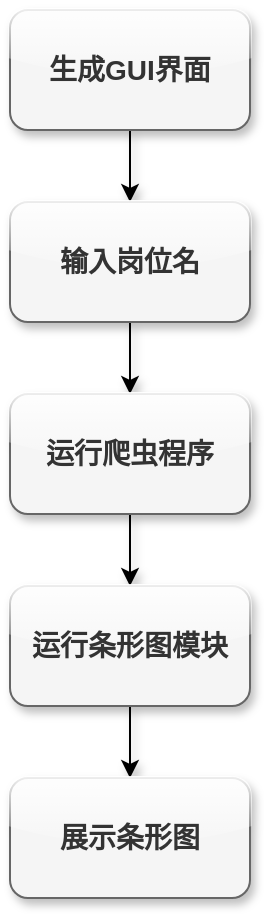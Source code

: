 <mxfile>
    <diagram id="eBxYXELY6byqIT9UIokw" name="图形界面模块流程图">
        <mxGraphModel dx="1293" dy="955" grid="0" gridSize="10" guides="1" tooltips="1" connect="1" arrows="1" fold="1" page="1" pageScale="1" pageWidth="827" pageHeight="1169" background="#ffffff" math="0" shadow="0">
            <root>
                <mxCell id="0"/>
                <mxCell id="1" parent="0"/>
                <mxCell id="6" value="" style="edgeStyle=none;html=1;fontSize=14;fontColor=#000000;strokeColor=#000000;sketch=0;shadow=1;" edge="1" parent="1" source="4" target="5">
                    <mxGeometry relative="1" as="geometry"/>
                </mxCell>
                <mxCell id="4" value="生成GUI界面" style="rounded=1;whiteSpace=wrap;html=1;fillColor=#f5f5f5;fontColor=#333333;strokeColor=#666666;glass=1;shadow=1;sketch=0;fontSize=14;fontStyle=1" vertex="1" parent="1">
                    <mxGeometry x="322" y="151" width="120" height="60" as="geometry"/>
                </mxCell>
                <mxCell id="8" value="" style="edgeStyle=none;sketch=0;html=1;shadow=1;fontSize=14;fontColor=#000000;strokeColor=#000000;" edge="1" parent="1" source="5" target="7">
                    <mxGeometry relative="1" as="geometry"/>
                </mxCell>
                <mxCell id="5" value="输入岗位名" style="whiteSpace=wrap;html=1;fontSize=14;fillColor=#f5f5f5;strokeColor=#666666;fontColor=#333333;rounded=1;glass=1;shadow=1;sketch=0;fontStyle=1;" vertex="1" parent="1">
                    <mxGeometry x="322" y="247" width="120" height="60" as="geometry"/>
                </mxCell>
                <mxCell id="10" value="" style="edgeStyle=none;sketch=0;html=1;shadow=1;fontSize=14;fontColor=#000000;strokeColor=#000000;" edge="1" parent="1" source="7" target="9">
                    <mxGeometry relative="1" as="geometry"/>
                </mxCell>
                <mxCell id="7" value="运行爬虫程序" style="whiteSpace=wrap;html=1;fontSize=14;fillColor=#f5f5f5;strokeColor=#666666;fontColor=#333333;rounded=1;glass=1;shadow=1;sketch=0;fontStyle=1;" vertex="1" parent="1">
                    <mxGeometry x="322" y="343" width="120" height="60" as="geometry"/>
                </mxCell>
                <mxCell id="12" value="" style="edgeStyle=none;sketch=0;html=1;shadow=1;fontSize=14;fontColor=#000000;strokeColor=#000000;" edge="1" parent="1" source="9" target="11">
                    <mxGeometry relative="1" as="geometry"/>
                </mxCell>
                <mxCell id="9" value="运行条形图模块" style="whiteSpace=wrap;html=1;fontSize=14;fillColor=#f5f5f5;strokeColor=#666666;fontColor=#333333;rounded=1;glass=1;shadow=1;sketch=0;fontStyle=1;" vertex="1" parent="1">
                    <mxGeometry x="322" y="439" width="120" height="60" as="geometry"/>
                </mxCell>
                <mxCell id="11" value="展示条形图" style="whiteSpace=wrap;html=1;fontSize=14;fillColor=#f5f5f5;strokeColor=#666666;fontColor=#333333;rounded=1;glass=1;shadow=1;sketch=0;fontStyle=1;" vertex="1" parent="1">
                    <mxGeometry x="322" y="535" width="120" height="60" as="geometry"/>
                </mxCell>
            </root>
        </mxGraphModel>
    </diagram>
    <diagram name="爬虫模块流程图" id="OY1eiYfIYbuWS09gHf3W">
        <mxGraphModel dx="1099" dy="812" grid="0" gridSize="10" guides="1" tooltips="1" connect="1" arrows="1" fold="1" page="1" pageScale="1" pageWidth="827" pageHeight="1169" background="#ffffff" math="0" shadow="0">
            <root>
                <mxCell id="UCAcqEbHo8z8DOgMn5ua-0"/>
                <mxCell id="UCAcqEbHo8z8DOgMn5ua-1" parent="UCAcqEbHo8z8DOgMn5ua-0"/>
                <mxCell id="UCAcqEbHo8z8DOgMn5ua-2" value="" style="edgeStyle=none;html=1;fontSize=14;fontColor=#000000;strokeColor=#000000;sketch=0;shadow=1;" edge="1" parent="UCAcqEbHo8z8DOgMn5ua-1" source="UCAcqEbHo8z8DOgMn5ua-3" target="UCAcqEbHo8z8DOgMn5ua-5">
                    <mxGeometry relative="1" as="geometry"/>
                </mxCell>
                <mxCell id="UCAcqEbHo8z8DOgMn5ua-3" value="运行爬虫模块" style="rounded=1;whiteSpace=wrap;html=1;fillColor=#f5f5f5;fontColor=#333333;strokeColor=#666666;glass=1;shadow=1;sketch=0;fontSize=14;fontStyle=1" vertex="1" parent="UCAcqEbHo8z8DOgMn5ua-1">
                    <mxGeometry x="322" y="151" width="120" height="60" as="geometry"/>
                </mxCell>
                <mxCell id="UCAcqEbHo8z8DOgMn5ua-12" value="" style="edgeStyle=none;sketch=0;html=1;shadow=1;fontSize=14;fontColor=#000000;strokeColor=#000000;" edge="1" parent="UCAcqEbHo8z8DOgMn5ua-1" source="UCAcqEbHo8z8DOgMn5ua-5" target="UCAcqEbHo8z8DOgMn5ua-11">
                    <mxGeometry relative="1" as="geometry"/>
                </mxCell>
                <mxCell id="UCAcqEbHo8z8DOgMn5ua-5" value="初始化爬虫程序" style="whiteSpace=wrap;html=1;fontSize=14;fillColor=#f5f5f5;strokeColor=#666666;fontColor=#333333;rounded=1;glass=1;shadow=1;sketch=0;fontStyle=1;" vertex="1" parent="UCAcqEbHo8z8DOgMn5ua-1">
                    <mxGeometry x="322" y="247" width="120" height="60" as="geometry"/>
                </mxCell>
                <mxCell id="UCAcqEbHo8z8DOgMn5ua-14" value="" style="edgeStyle=none;sketch=0;html=1;shadow=1;fontSize=14;fontColor=#000000;strokeColor=#000000;" edge="1" parent="UCAcqEbHo8z8DOgMn5ua-1" source="UCAcqEbHo8z8DOgMn5ua-11" target="UCAcqEbHo8z8DOgMn5ua-13">
                    <mxGeometry relative="1" as="geometry"/>
                </mxCell>
                <mxCell id="UCAcqEbHo8z8DOgMn5ua-11" value="爬取岗位信息" style="whiteSpace=wrap;html=1;fontSize=14;fillColor=#f5f5f5;strokeColor=#666666;fontColor=#333333;rounded=1;glass=1;shadow=1;sketch=0;fontStyle=1;" vertex="1" parent="UCAcqEbHo8z8DOgMn5ua-1">
                    <mxGeometry x="322" y="343" width="120" height="60" as="geometry"/>
                </mxCell>
                <mxCell id="UCAcqEbHo8z8DOgMn5ua-16" value="" style="edgeStyle=none;sketch=0;html=1;shadow=1;fontSize=14;fontColor=#000000;strokeColor=#000000;" edge="1" parent="UCAcqEbHo8z8DOgMn5ua-1" source="UCAcqEbHo8z8DOgMn5ua-13" target="UCAcqEbHo8z8DOgMn5ua-15">
                    <mxGeometry relative="1" as="geometry"/>
                </mxCell>
                <mxCell id="UCAcqEbHo8z8DOgMn5ua-13" value="存入MongoDB" style="whiteSpace=wrap;html=1;fontSize=14;fillColor=#f5f5f5;strokeColor=#666666;fontColor=#333333;rounded=1;glass=1;shadow=1;sketch=0;fontStyle=1;" vertex="1" parent="UCAcqEbHo8z8DOgMn5ua-1">
                    <mxGeometry x="322" y="439" width="120" height="60" as="geometry"/>
                </mxCell>
                <mxCell id="UCAcqEbHo8z8DOgMn5ua-15" value="结束运行" style="whiteSpace=wrap;html=1;fontSize=14;fillColor=#f5f5f5;strokeColor=#666666;fontColor=#333333;rounded=1;glass=1;shadow=1;sketch=0;fontStyle=1;" vertex="1" parent="UCAcqEbHo8z8DOgMn5ua-1">
                    <mxGeometry x="322" y="535" width="120" height="60" as="geometry"/>
                </mxCell>
            </root>
        </mxGraphModel>
    </diagram>
    <diagram name="条形图模块流程图" id="MdQTcgwNTzSU3KFQbJqd">
        <mxGraphModel dx="1099" dy="812" grid="0" gridSize="10" guides="1" tooltips="1" connect="1" arrows="1" fold="1" page="1" pageScale="1" pageWidth="827" pageHeight="1169" background="#ffffff" math="0" shadow="0">
            <root>
                <mxCell id="EECUCDBMt0QnnGSLYyKK-0"/>
                <mxCell id="EECUCDBMt0QnnGSLYyKK-1" parent="EECUCDBMt0QnnGSLYyKK-0"/>
                <mxCell id="EECUCDBMt0QnnGSLYyKK-2" value="" style="edgeStyle=none;html=1;fontSize=14;fontColor=#000000;strokeColor=#000000;sketch=0;shadow=1;" edge="1" parent="EECUCDBMt0QnnGSLYyKK-1" source="EECUCDBMt0QnnGSLYyKK-3" target="EECUCDBMt0QnnGSLYyKK-5">
                    <mxGeometry relative="1" as="geometry"/>
                </mxCell>
                <mxCell id="EECUCDBMt0QnnGSLYyKK-3" value="运行条形图模块" style="rounded=1;whiteSpace=wrap;html=1;fillColor=#f5f5f5;fontColor=#333333;strokeColor=#666666;glass=1;shadow=1;sketch=0;fontSize=14;fontStyle=1" vertex="1" parent="EECUCDBMt0QnnGSLYyKK-1">
                    <mxGeometry x="322" y="151" width="120" height="60" as="geometry"/>
                </mxCell>
                <mxCell id="EECUCDBMt0QnnGSLYyKK-12" value="" style="edgeStyle=none;sketch=0;html=1;shadow=1;fontSize=14;fontColor=#000000;strokeColor=#000000;" edge="1" parent="EECUCDBMt0QnnGSLYyKK-1" source="EECUCDBMt0QnnGSLYyKK-5" target="EECUCDBMt0QnnGSLYyKK-11">
                    <mxGeometry relative="1" as="geometry"/>
                </mxCell>
                <mxCell id="EECUCDBMt0QnnGSLYyKK-5" value="连接MongoDB" style="whiteSpace=wrap;html=1;fontSize=14;fillColor=#f5f5f5;strokeColor=#666666;fontColor=#333333;rounded=1;glass=1;shadow=1;sketch=0;fontStyle=1;" vertex="1" parent="EECUCDBMt0QnnGSLYyKK-1">
                    <mxGeometry x="322" y="247" width="120" height="60" as="geometry"/>
                </mxCell>
                <mxCell id="EECUCDBMt0QnnGSLYyKK-14" value="" style="edgeStyle=none;sketch=0;html=1;shadow=1;fontSize=14;fontColor=#000000;strokeColor=#000000;" edge="1" parent="EECUCDBMt0QnnGSLYyKK-1" source="EECUCDBMt0QnnGSLYyKK-11" target="EECUCDBMt0QnnGSLYyKK-13">
                    <mxGeometry relative="1" as="geometry"/>
                </mxCell>
                <mxCell id="EECUCDBMt0QnnGSLYyKK-11" value="获取数据" style="whiteSpace=wrap;html=1;fontSize=14;fillColor=#f5f5f5;strokeColor=#666666;fontColor=#333333;rounded=1;glass=1;shadow=1;sketch=0;fontStyle=1;" vertex="1" parent="EECUCDBMt0QnnGSLYyKK-1">
                    <mxGeometry x="322" y="343" width="120" height="60" as="geometry"/>
                </mxCell>
                <mxCell id="EECUCDBMt0QnnGSLYyKK-16" value="" style="edgeStyle=none;sketch=0;html=1;shadow=1;fontSize=14;fontColor=#000000;strokeColor=#000000;" edge="1" parent="EECUCDBMt0QnnGSLYyKK-1" source="EECUCDBMt0QnnGSLYyKK-13" target="EECUCDBMt0QnnGSLYyKK-15">
                    <mxGeometry relative="1" as="geometry"/>
                </mxCell>
                <mxCell id="EECUCDBMt0QnnGSLYyKK-13" value="构建数据对象" style="whiteSpace=wrap;html=1;fontSize=14;fillColor=#f5f5f5;strokeColor=#666666;fontColor=#333333;rounded=1;glass=1;shadow=1;sketch=0;fontStyle=1;" vertex="1" parent="EECUCDBMt0QnnGSLYyKK-1">
                    <mxGeometry x="322" y="439" width="120" height="60" as="geometry"/>
                </mxCell>
                <mxCell id="EECUCDBMt0QnnGSLYyKK-18" value="" style="edgeStyle=none;sketch=0;html=1;shadow=1;fontSize=14;fontColor=#000000;strokeColor=#000000;" edge="1" parent="EECUCDBMt0QnnGSLYyKK-1" source="EECUCDBMt0QnnGSLYyKK-15" target="EECUCDBMt0QnnGSLYyKK-17">
                    <mxGeometry relative="1" as="geometry"/>
                </mxCell>
                <mxCell id="EECUCDBMt0QnnGSLYyKK-15" value="绘制条形图" style="whiteSpace=wrap;html=1;fontSize=14;fillColor=#f5f5f5;strokeColor=#666666;fontColor=#333333;rounded=1;glass=1;shadow=1;sketch=0;fontStyle=1;" vertex="1" parent="EECUCDBMt0QnnGSLYyKK-1">
                    <mxGeometry x="322" y="535" width="120" height="60" as="geometry"/>
                </mxCell>
                <mxCell id="EECUCDBMt0QnnGSLYyKK-17" value="保存条形图" style="whiteSpace=wrap;html=1;fontSize=14;fillColor=#f5f5f5;strokeColor=#666666;fontColor=#333333;rounded=1;glass=1;shadow=1;sketch=0;fontStyle=1;" vertex="1" parent="EECUCDBMt0QnnGSLYyKK-1">
                    <mxGeometry x="322" y="631" width="120" height="60" as="geometry"/>
                </mxCell>
            </root>
        </mxGraphModel>
    </diagram>
</mxfile>